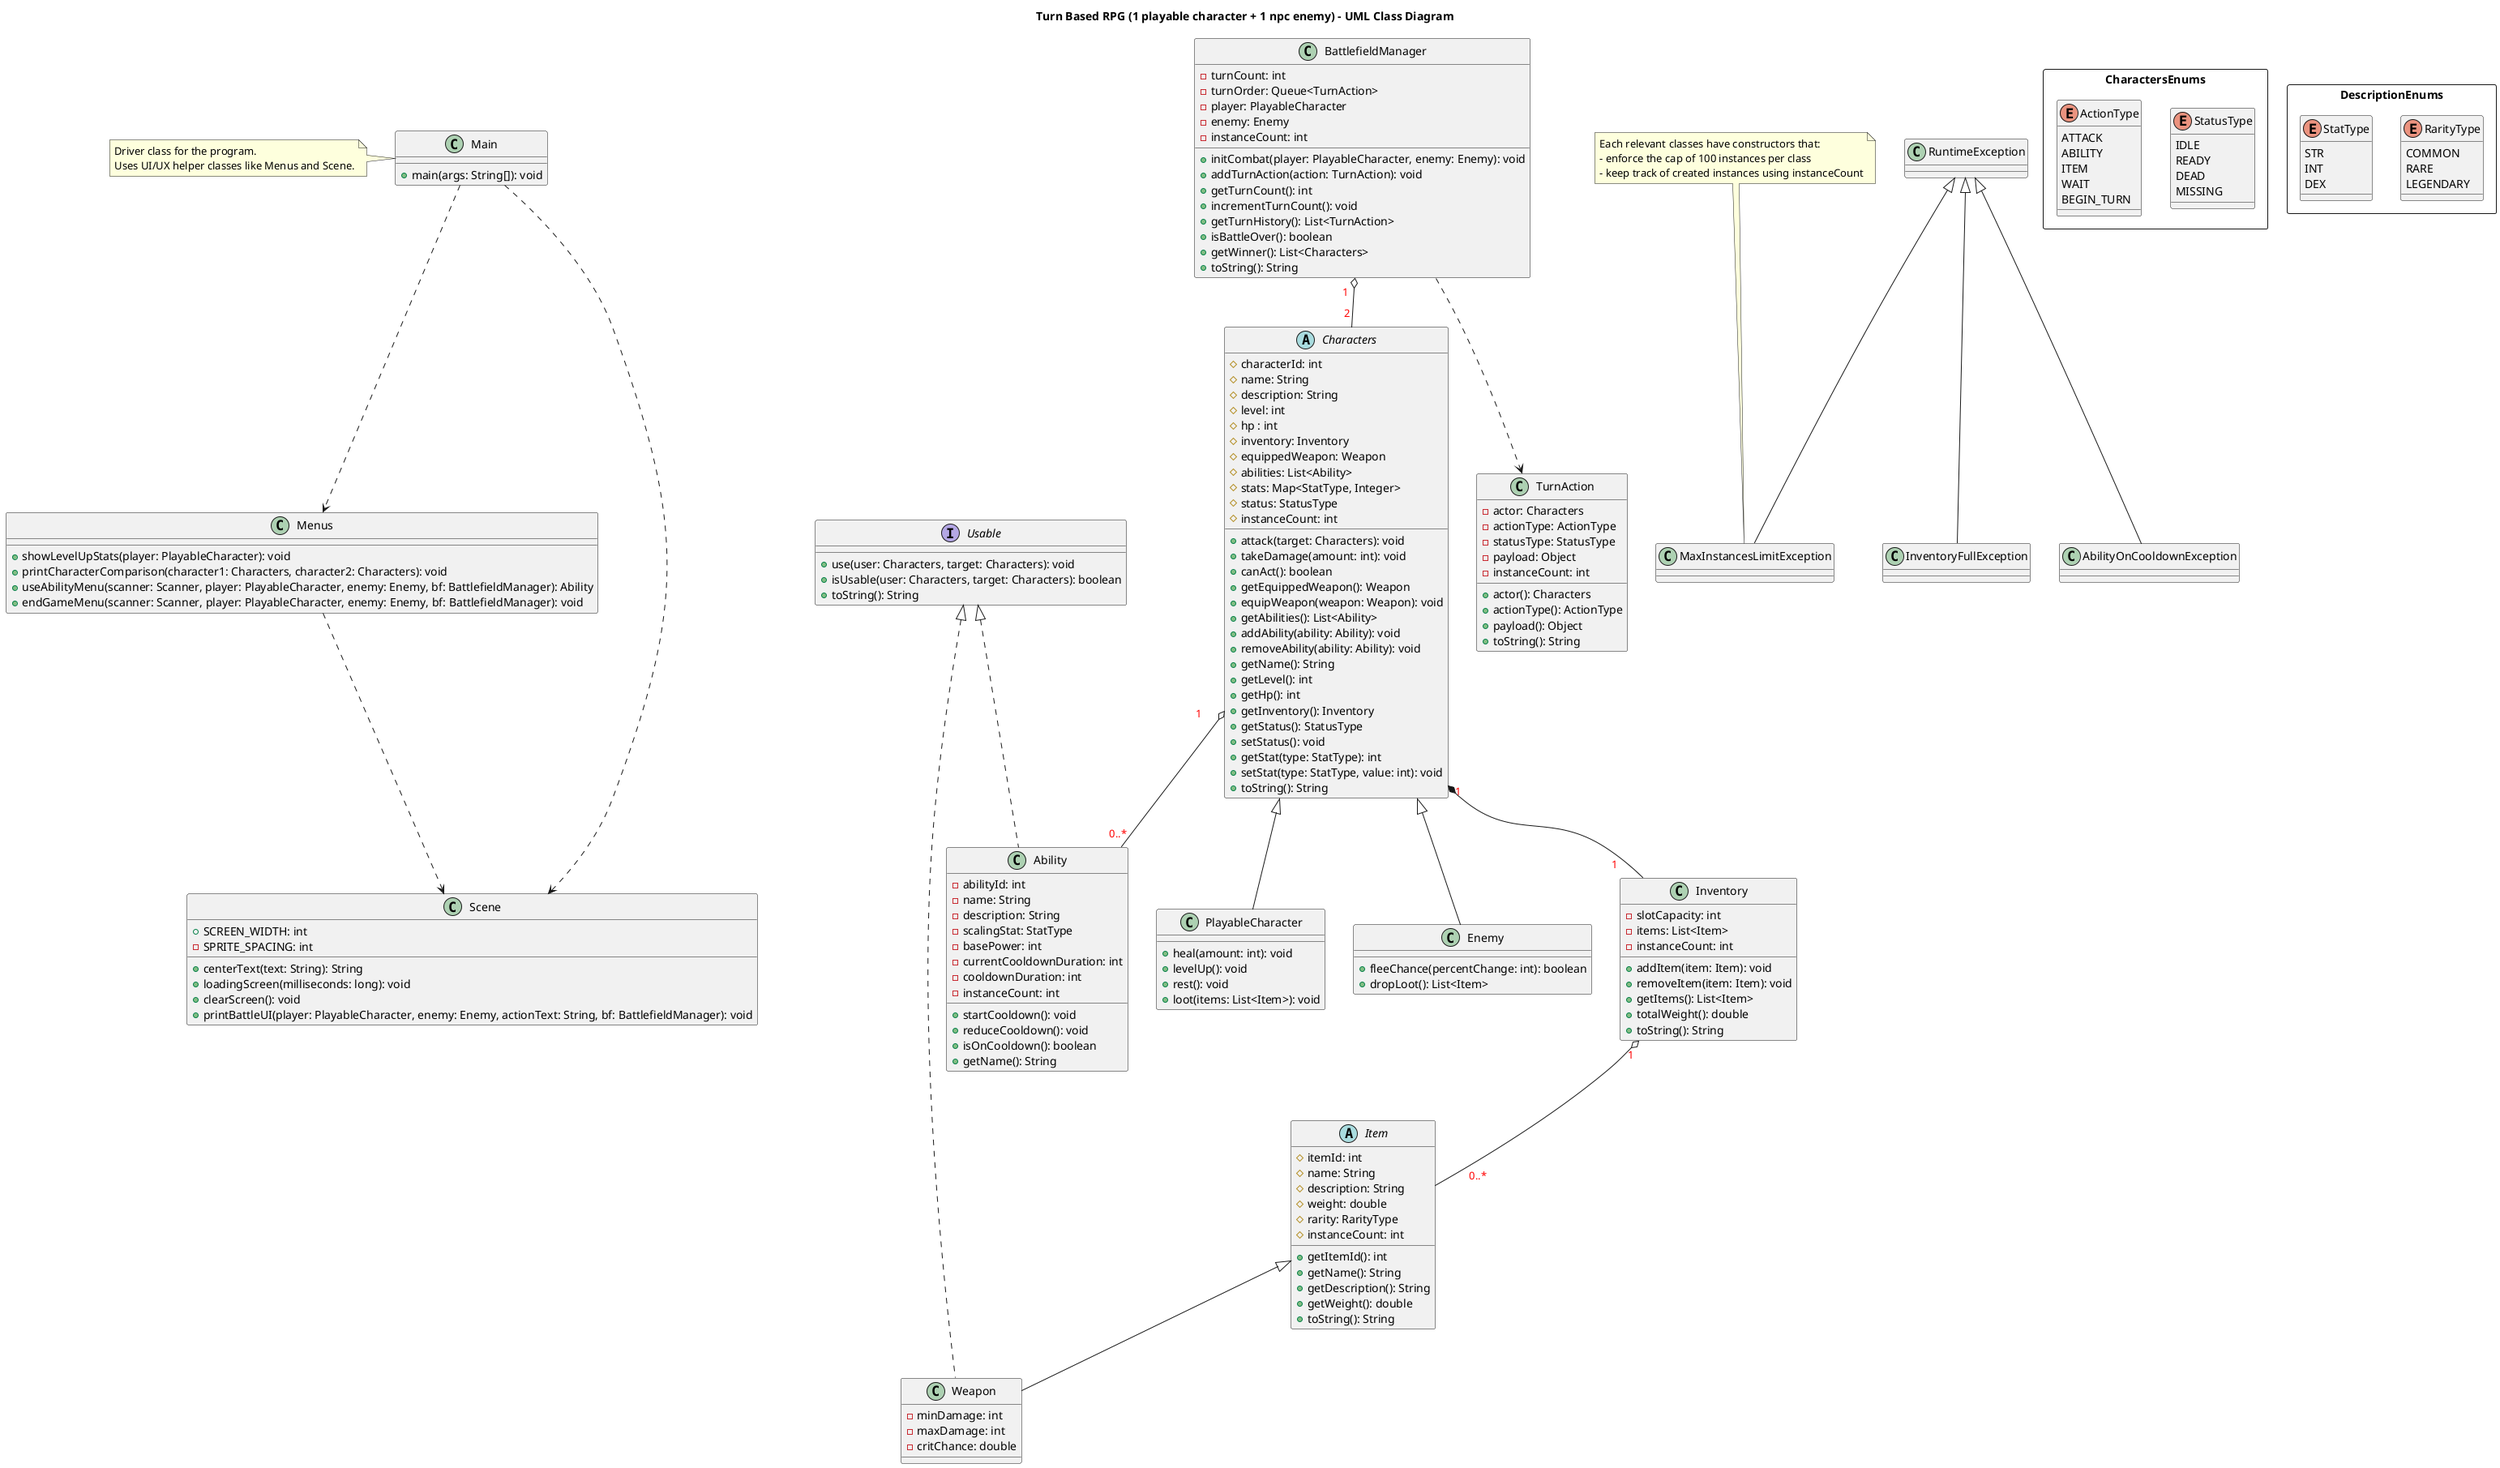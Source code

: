 @startuml
title Turn Based RPG (1 playable character + 1 npc enemy) - UML Class Diagram

' @Enums
rectangle CharactersEnums {
    enum StatusType {
        IDLE
        READY
        DEAD
        MISSING
    }
    enum ActionType {
        ATTACK
        ABILITY
        ITEM
        WAIT
        BEGIN_TURN
    }
}
rectangle DescriptionEnums {
    enum RarityType {
        COMMON
        RARE
        LEGENDARY
    }
    enum StatType {
        STR
        INT
        DEX
    }
}

' @Interfaces
interface Usable {
    +use(user: Characters, target: Characters): void
    +isUsable(user: Characters, target: Characters): boolean
    +toString(): String
}

' @Exceptions
class MaxInstancesLimitException extends RuntimeException
class InventoryFullException extends RuntimeException
class AbilityOnCooldownException extends RuntimeException

' @Characters
abstract class Characters {
    # characterId: int
    # name: String
    # description: String
    # level: int
    # hp : int
    # inventory: Inventory
    # equippedWeapon: Weapon
    # abilities: List<Ability>
    # stats: Map<StatType, Integer>
    # status: StatusType
    # instanceCount: int

    + attack(target: Characters): void
    + takeDamage(amount: int): void
    + canAct(): boolean
    + getEquippedWeapon(): Weapon
    + equipWeapon(weapon: Weapon): void
    + getAbilities(): List<Ability>
    + addAbility(ability: Ability): void
    + removeAbility(ability: Ability): void
    + getName(): String
    + getLevel(): int
    + getHp(): int
    + getInventory(): Inventory
    + getStatus(): StatusType
    + setStatus(): void
    + getStat(type: StatType): int
    + setStat(type: StatType, value: int): void
    + toString(): String
}
class PlayableCharacter extends Characters {
    +heal(amount: int): void
    +levelUp(): void
    +rest(): void
    +loot(items: List<Item>): void
}
class Enemy extends Characters {
    +fleeChance(percentChange: int): boolean
    +dropLoot(): List<Item>
}

' @Inventory, Items, Weapons, and Abilities
class Inventory {
    -slotCapacity: int
    -items: List<Item>
    -instanceCount: int

    +addItem(item: Item): void
    +removeItem(item: Item): void
    +getItems(): List<Item>
    +totalWeight(): double
    +toString(): String
}
abstract class Item {
    #itemId: int
    #name: String
    #description: String
    #weight: double
    #rarity: RarityType
    #instanceCount: int

    +getItemId(): int
    +getName(): String
    +getDescription(): String
    +getWeight(): double
    +toString(): String
}
class Weapon extends Item implements Usable {
    -minDamage: int
    -maxDamage: int
    -critChance: double
}
class Ability implements Usable {
    -abilityId: int
    -name: String
    -description: String
    -scalingStat: StatType
    -basePower: int
    -currentCooldownDuration: int
    -cooldownDuration: int
    -instanceCount: int

    +startCooldown(): void
    +reduceCooldown(): void
    +isOnCooldown(): boolean
    +getName(): String
}

' @BattleFieldManager and TurnAction
class BattlefieldManager {
    -turnCount: int
    -turnOrder: Queue<TurnAction>
    -player: PlayableCharacter
    -enemy: Enemy
    -instanceCount: int

    +initCombat(player: PlayableCharacter, enemy: Enemy): void
    +addTurnAction(action: TurnAction): void
    +getTurnCount(): int
    +incrementTurnCount(): void
    +getTurnHistory(): List<TurnAction>
    +isBattleOver(): boolean
    +getWinner(): List<Characters>
    +toString(): String
}
class TurnAction {
    -actor: Characters
    -actionType: ActionType
    -statusType: StatusType
    -payload: Object
    -instanceCount: int

    +actor(): Characters
    +actionType(): ActionType
    +payload(): Object
    +toString(): String
}
' @UI/UX classes
class Main {
    +main(args: String[]): void
}
class Menus {
    +showLevelUpStats(player: PlayableCharacter): void
    +printCharacterComparison(character1: Characters, character2: Characters): void
    +useAbilityMenu(scanner: Scanner, player: PlayableCharacter, enemy: Enemy, bf: BattlefieldManager): Ability
    +endGameMenu(scanner: Scanner, player: PlayableCharacter, enemy: Enemy, bf: BattlefieldManager): void
}
class Scene {
    +SCREEN_WIDTH: int
    -SPRITE_SPACING: int

    +centerText(text: String): String
    +loadingScreen(milliseconds: long): void
    +clearScreen(): void
    +printBattleUI(player: PlayableCharacter, enemy: Enemy, actionText: String, bf: BattlefieldManager): void
}


' @Relationships
Characters "<color:red>1</color>" *-- "<color:red>1       </color>" Inventory
Characters "<color:red>1      </color>" o-- "<color:red>0..*</color>" Ability

Inventory "<color:red>  1</color>" o-- "<color:red>          0..*</color>" Item

BattlefieldManager "<color:red>1  </color>" o-- "<color:red>2 </color>" Characters
BattlefieldManager ..> TurnAction
Main ..> Menus
Main ..> Scene
Menus ..> Scene


note top of MaxInstancesLimitException
Each relevant classes have constructors that:
- enforce the cap of 100 instances per class
- keep track of created instances using instanceCount
end note

note left of Main
Driver class for the program.
Uses UI/UX helper classes like Menus and Scene.
end note

@enduml
